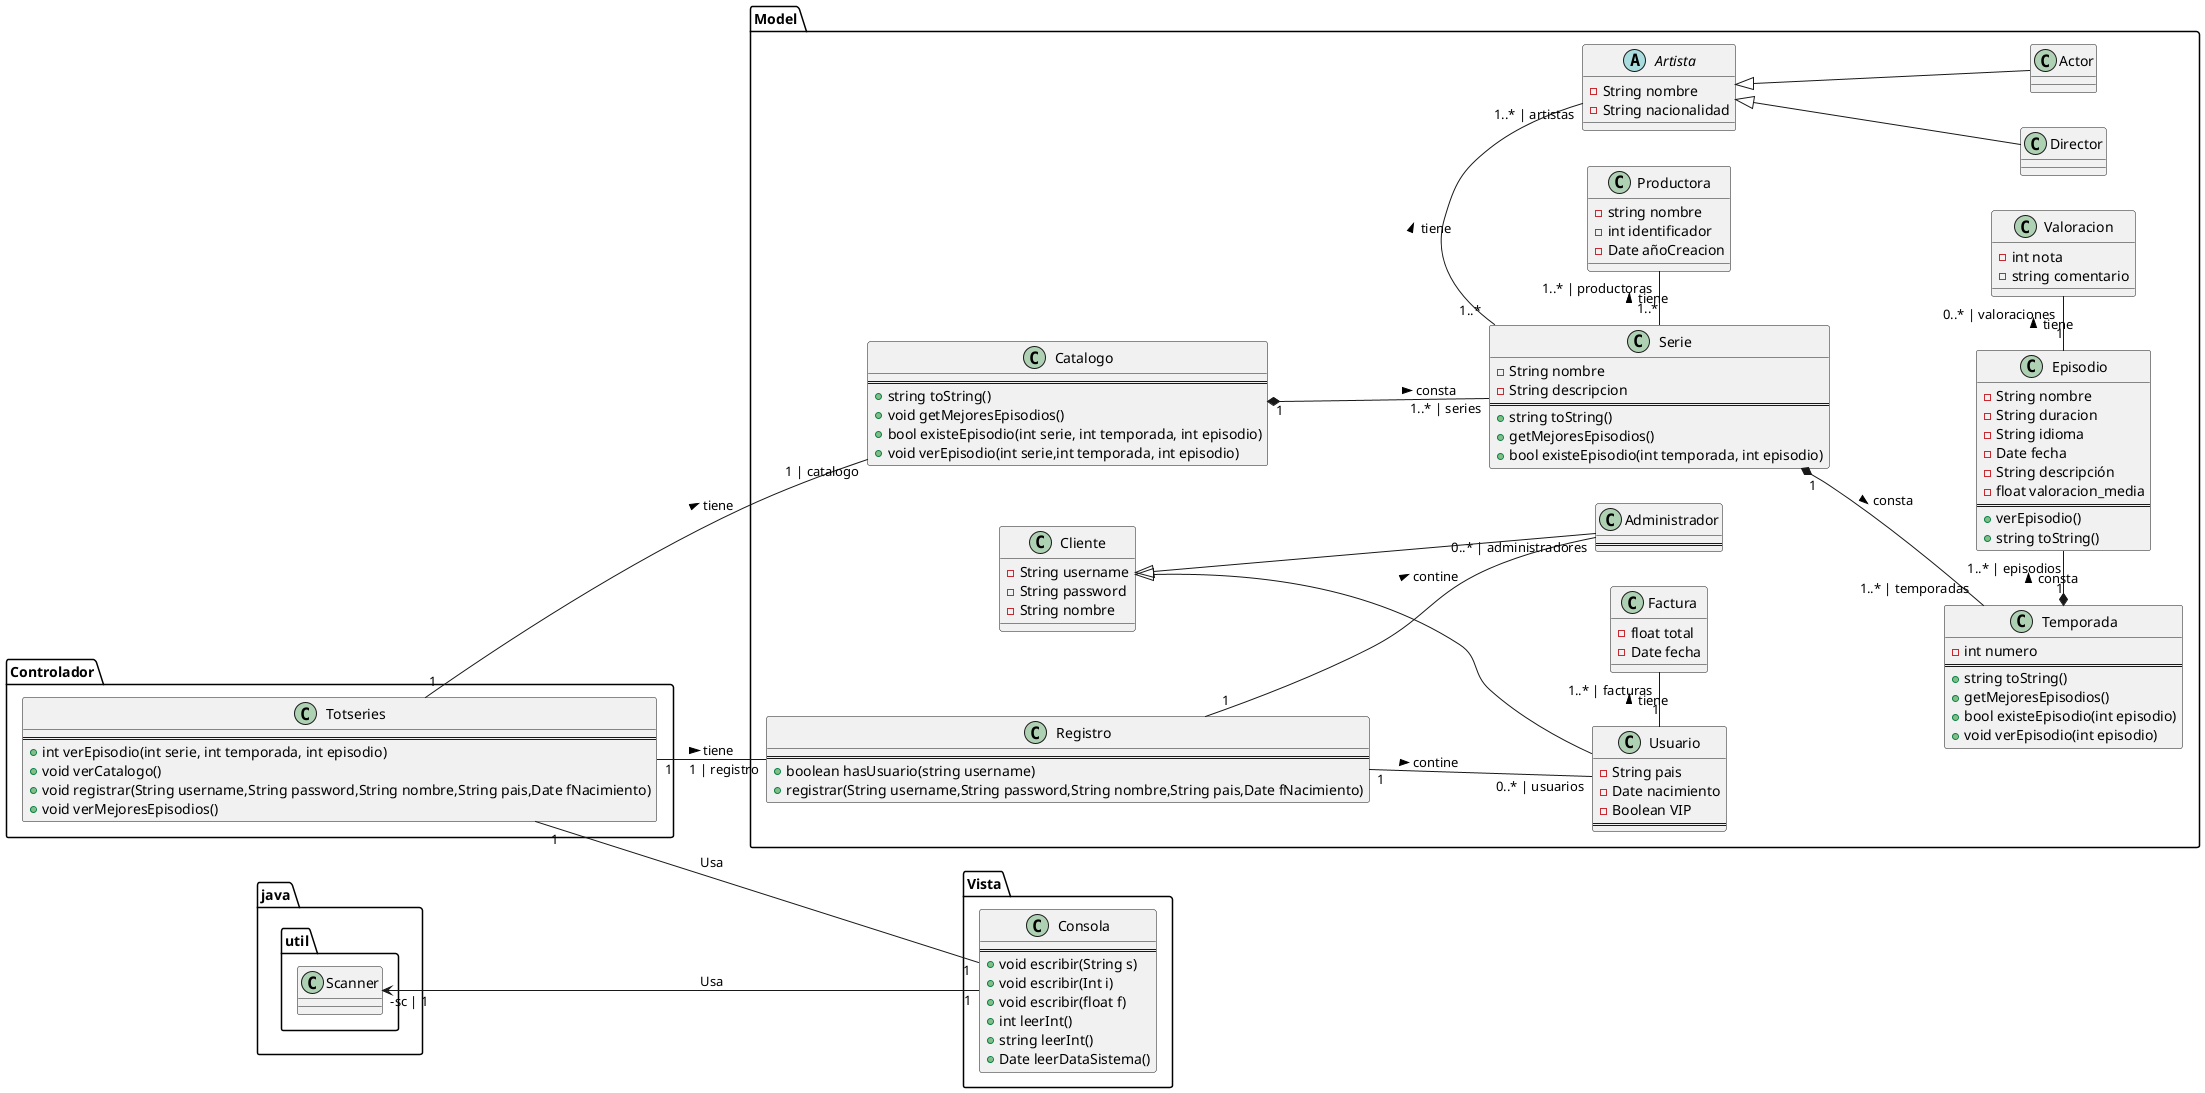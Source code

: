 @startuml

left to right direction

'title Diagrama de Dominio para TotSeries

namespace Controlador {
    class Totseries{
    ==
    +int verEpisodio(int serie, int temporada, int episodio)
    +void verCatalogo()
    +void registrar(String username,String password,String nombre,String pais,Date fNacimiento)
    +void verMejoresEpisodios()
    }
    
}

namespace java.util {
    class Scanner
}

namespace Vista {
    class Consola{
    ==
    +void escribir(String s)
    +void escribir(Int i)
    +void escribir(float f)
    +int leerInt()
    +string leerInt()
    +Date leerDataSistema()
    }
}

namespace Model {

    
    class Registro{
    ==
    +boolean hasUsuario(string username)
    +registrar(String username,String password,String nombre,String pais,Date fNacimiento)
    }

    class Cliente {
        - String username
        - String password
        - String nombre
    }
    class Usuario {
        - String pais
        - Date nacimiento
        - Boolean VIP
        ==
    }
    class Administrador{
        ==
    }

    class Factura{
        -float total
        -Date fecha
    }
    
    class Catalogo{
        ==
        +string toString()
        +void getMejoresEpisodios()
        +bool existeEpisodio(int serie, int temporada, int episodio)
        +void verEpisodio(int serie,int temporada, int episodio)
    }
    class Temporada{
        -int numero
        ==
        +string toString()
        +getMejoresEpisodios()
        +bool existeEpisodio(int episodio)
        +void verEpisodio(int episodio)
    }

    class Serie{
        -String nombre
        -String descripcion
        ==
        +string toString()
        +getMejoresEpisodios()
        +bool existeEpisodio(int temporada, int episodio)
    }
    class Valoracion{
        -int nota
        -string comentario
    }
    
    class Episodio {
        -String nombre
        -String duracion
        -String idioma
        -Date fecha
        -String descripción
        -float valoracion_media
        ==
        +verEpisodio()
        +string toString()
    }

    
    abstract class Artista {
        -String nombre
        -String nacionalidad
    }

    class Productora {
        -string nombre
        -int identificador
        -Date añoCreacion
    }

    class Actor
    class Director

    Usuario "1" - "1..* | facturas" Factura : tiene >  
    Registro "1" -- "0..* | usuarios" Usuario : contine >
    Registro "1" -- "0..* | administradores" Administrador : contine >

    Cliente  <|-- Usuario
    Cliente  <|-- Administrador
    Artista  <|-- Actor
    Artista  <|-- Director

    Catalogo "1" *-- "1..* | series" Serie : consta >
    Serie "1" *-- "1..* | temporadas" Temporada : consta >
    Serie "1..*" - "1..* | artistas" Artista : tiene >
    Serie "1..*" - "1..* | productoras" Productora : tiene >
    Temporada "1" *- "1..* | episodios" Episodio : consta >
    Episodio "1" - "0..* | valoraciones" Valoracion : tiene >

}

Controlador.Totseries "1" -- "1 | catalogo" Model.Catalogo : tiene >
Controlador.Totseries "1" -- "1 | registro" Model.Registro : tiene >
Controlador.Totseries "1" -- "1" Vista.Consola : Usa
java.util.Scanner "-sc | 1" <-- "1" Vista.Consola : Usa 
@enduml
